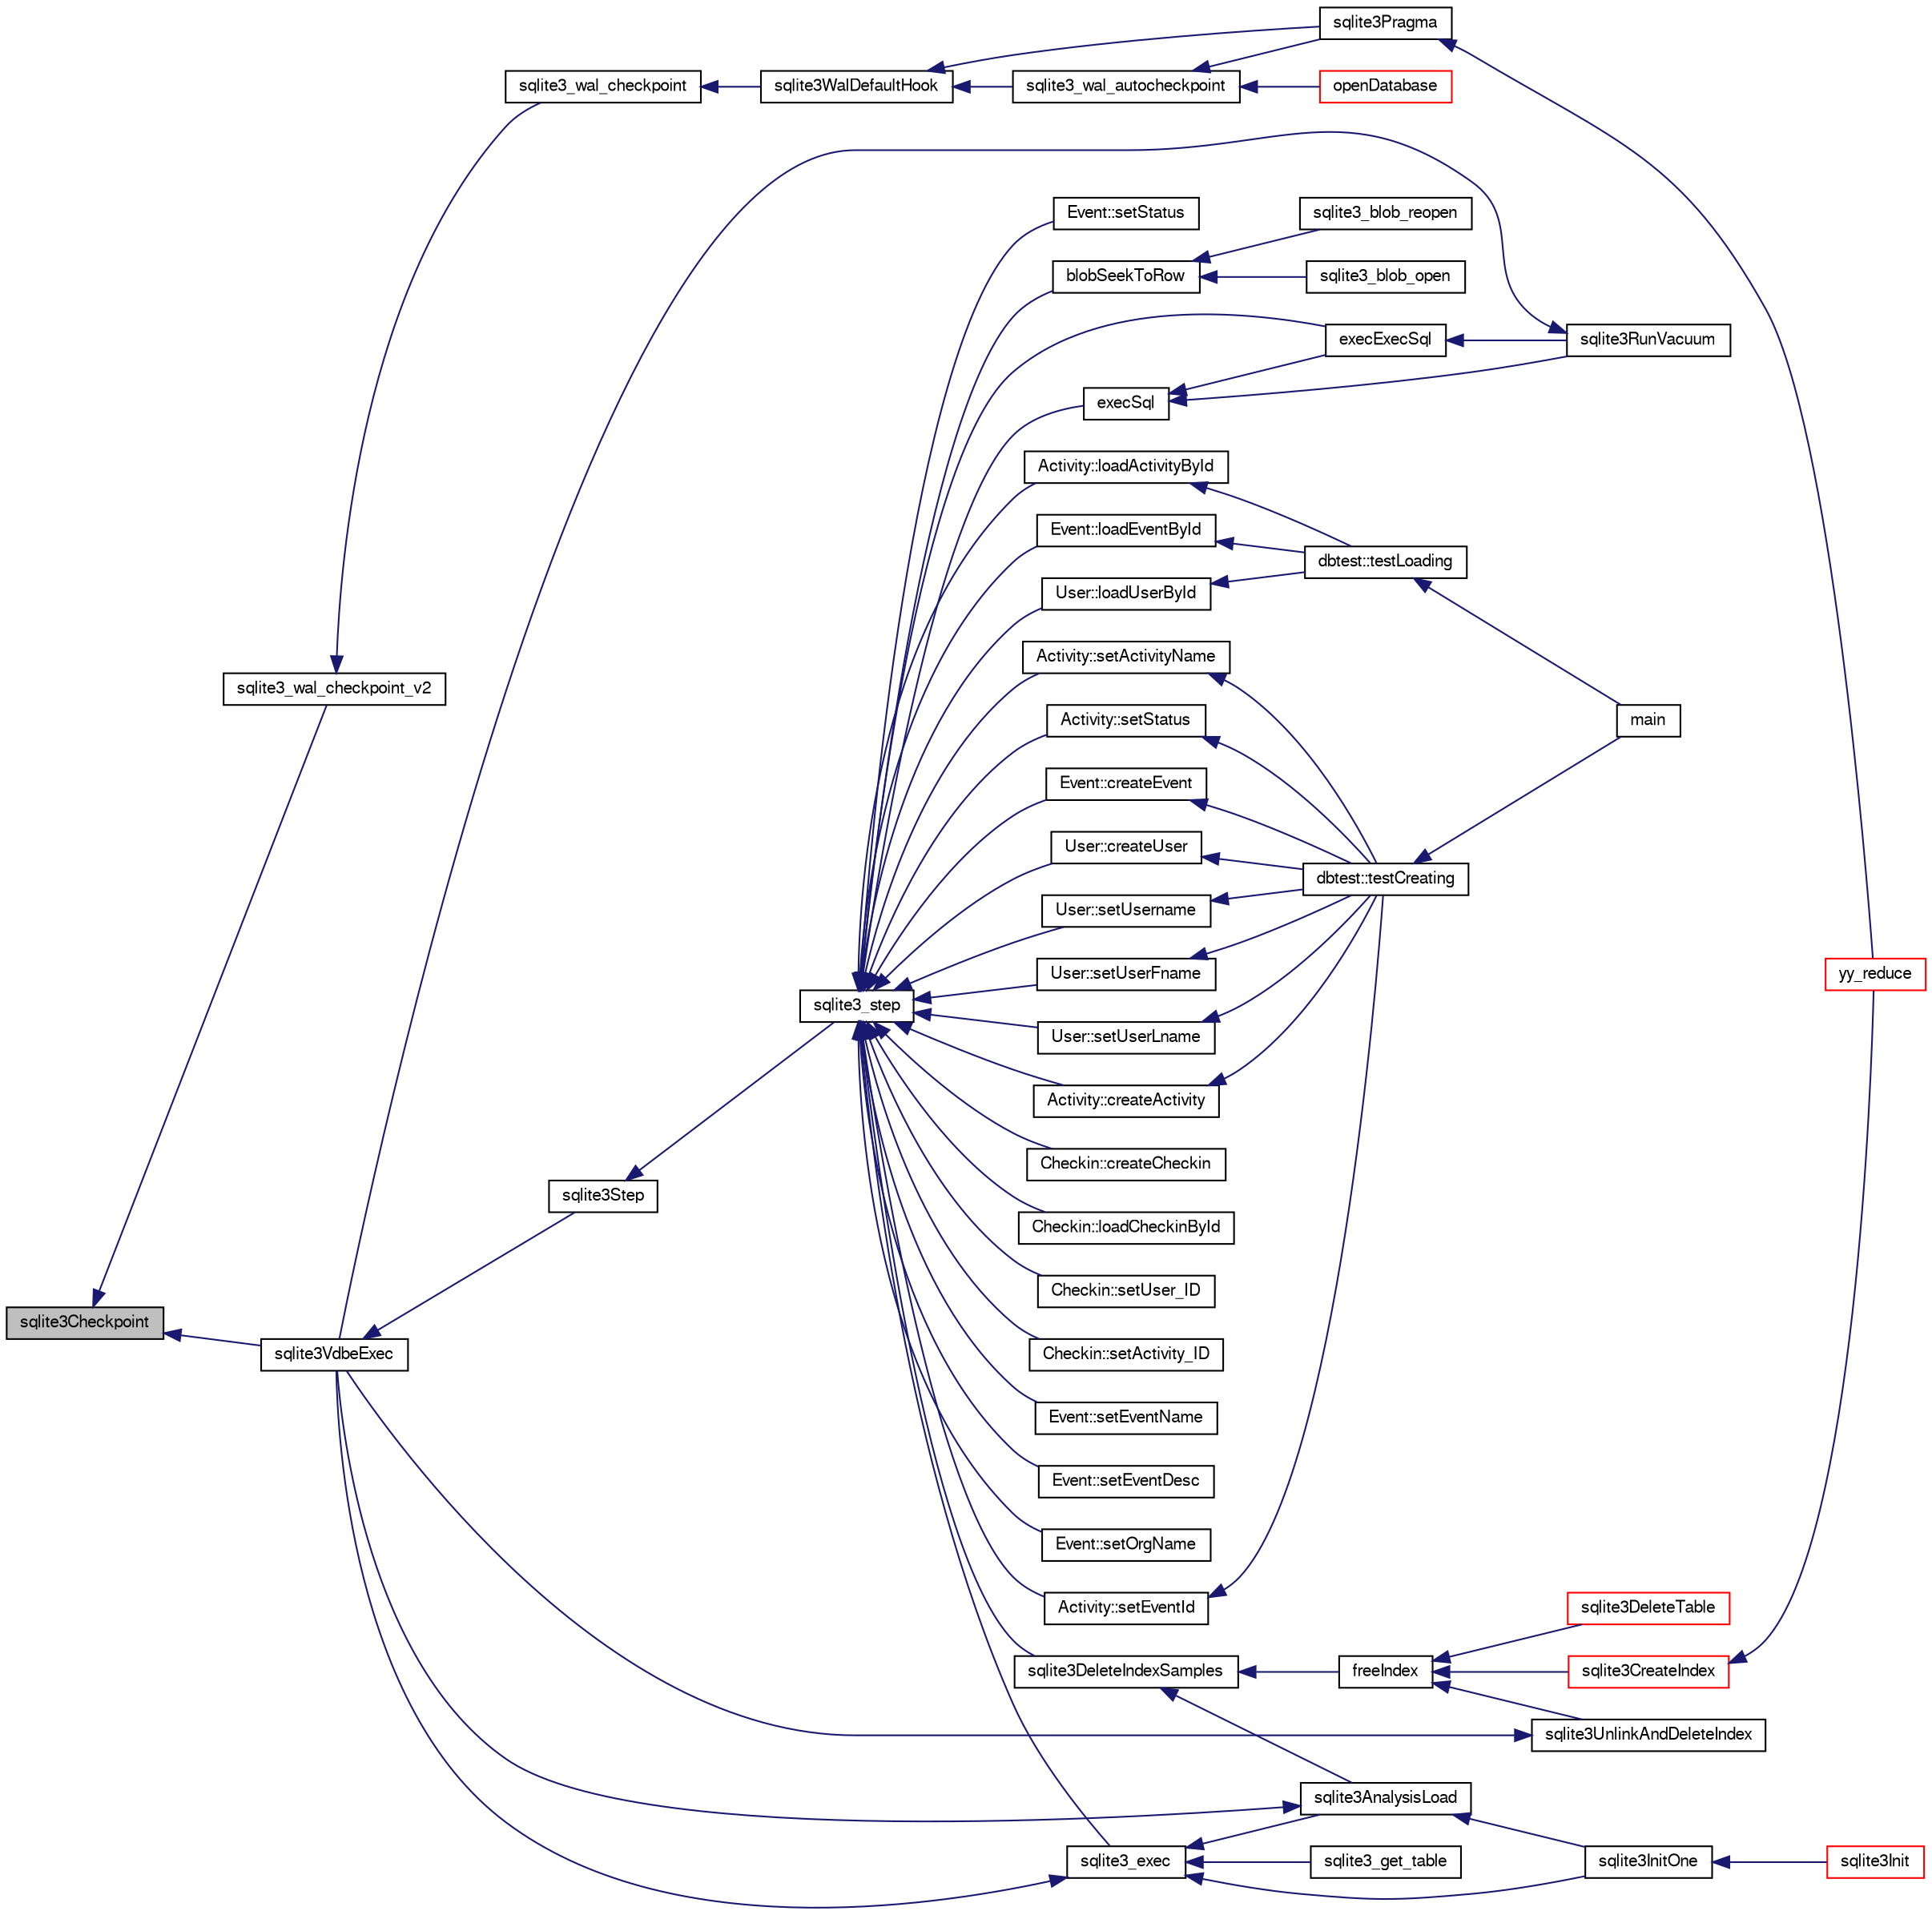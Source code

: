 digraph "sqlite3Checkpoint"
{
  edge [fontname="FreeSans",fontsize="10",labelfontname="FreeSans",labelfontsize="10"];
  node [fontname="FreeSans",fontsize="10",shape=record];
  rankdir="LR";
  Node470203 [label="sqlite3Checkpoint",height=0.2,width=0.4,color="black", fillcolor="grey75", style="filled", fontcolor="black"];
  Node470203 -> Node470204 [dir="back",color="midnightblue",fontsize="10",style="solid",fontname="FreeSans"];
  Node470204 [label="sqlite3VdbeExec",height=0.2,width=0.4,color="black", fillcolor="white", style="filled",URL="$sqlite3_8c.html#a8ce40a614bdc56719c4d642b1e4dfb21"];
  Node470204 -> Node470205 [dir="back",color="midnightblue",fontsize="10",style="solid",fontname="FreeSans"];
  Node470205 [label="sqlite3Step",height=0.2,width=0.4,color="black", fillcolor="white", style="filled",URL="$sqlite3_8c.html#a3f2872e873e2758a4beedad1d5113554"];
  Node470205 -> Node470206 [dir="back",color="midnightblue",fontsize="10",style="solid",fontname="FreeSans"];
  Node470206 [label="sqlite3_step",height=0.2,width=0.4,color="black", fillcolor="white", style="filled",URL="$sqlite3_8h.html#ac1e491ce36b7471eb28387f7d3c74334"];
  Node470206 -> Node470207 [dir="back",color="midnightblue",fontsize="10",style="solid",fontname="FreeSans"];
  Node470207 [label="Activity::createActivity",height=0.2,width=0.4,color="black", fillcolor="white", style="filled",URL="$classActivity.html#a813cc5e52c14ab49b39014c134e3425b"];
  Node470207 -> Node470208 [dir="back",color="midnightblue",fontsize="10",style="solid",fontname="FreeSans"];
  Node470208 [label="dbtest::testCreating",height=0.2,width=0.4,color="black", fillcolor="white", style="filled",URL="$classdbtest.html#a8193e88a7df657069c8a6bd09c8243b7"];
  Node470208 -> Node470209 [dir="back",color="midnightblue",fontsize="10",style="solid",fontname="FreeSans"];
  Node470209 [label="main",height=0.2,width=0.4,color="black", fillcolor="white", style="filled",URL="$test_8cpp.html#ae66f6b31b5ad750f1fe042a706a4e3d4"];
  Node470206 -> Node470210 [dir="back",color="midnightblue",fontsize="10",style="solid",fontname="FreeSans"];
  Node470210 [label="Activity::loadActivityById",height=0.2,width=0.4,color="black", fillcolor="white", style="filled",URL="$classActivity.html#abe4ffb4f08a47212ebf9013259d9e7fd"];
  Node470210 -> Node470211 [dir="back",color="midnightblue",fontsize="10",style="solid",fontname="FreeSans"];
  Node470211 [label="dbtest::testLoading",height=0.2,width=0.4,color="black", fillcolor="white", style="filled",URL="$classdbtest.html#a6f98d82a2c8e2b9040848763504ddae1"];
  Node470211 -> Node470209 [dir="back",color="midnightblue",fontsize="10",style="solid",fontname="FreeSans"];
  Node470206 -> Node470212 [dir="back",color="midnightblue",fontsize="10",style="solid",fontname="FreeSans"];
  Node470212 [label="Activity::setEventId",height=0.2,width=0.4,color="black", fillcolor="white", style="filled",URL="$classActivity.html#adb1d0fd0d08f473e068f0a4086bfa9ca"];
  Node470212 -> Node470208 [dir="back",color="midnightblue",fontsize="10",style="solid",fontname="FreeSans"];
  Node470206 -> Node470213 [dir="back",color="midnightblue",fontsize="10",style="solid",fontname="FreeSans"];
  Node470213 [label="Activity::setActivityName",height=0.2,width=0.4,color="black", fillcolor="white", style="filled",URL="$classActivity.html#a62dc3737b33915a36086f9dd26d16a81"];
  Node470213 -> Node470208 [dir="back",color="midnightblue",fontsize="10",style="solid",fontname="FreeSans"];
  Node470206 -> Node470214 [dir="back",color="midnightblue",fontsize="10",style="solid",fontname="FreeSans"];
  Node470214 [label="Activity::setStatus",height=0.2,width=0.4,color="black", fillcolor="white", style="filled",URL="$classActivity.html#af618135a7738f4d2a7ee147a8ef912ea"];
  Node470214 -> Node470208 [dir="back",color="midnightblue",fontsize="10",style="solid",fontname="FreeSans"];
  Node470206 -> Node470215 [dir="back",color="midnightblue",fontsize="10",style="solid",fontname="FreeSans"];
  Node470215 [label="Checkin::createCheckin",height=0.2,width=0.4,color="black", fillcolor="white", style="filled",URL="$classCheckin.html#a4e40acdf7fff0e607f6de4f24f3a163c"];
  Node470206 -> Node470216 [dir="back",color="midnightblue",fontsize="10",style="solid",fontname="FreeSans"];
  Node470216 [label="Checkin::loadCheckinById",height=0.2,width=0.4,color="black", fillcolor="white", style="filled",URL="$classCheckin.html#a3461f70ea6c68475225f2a07f78a21e0"];
  Node470206 -> Node470217 [dir="back",color="midnightblue",fontsize="10",style="solid",fontname="FreeSans"];
  Node470217 [label="Checkin::setUser_ID",height=0.2,width=0.4,color="black", fillcolor="white", style="filled",URL="$classCheckin.html#a76ab640f4f912876dbebf183db5359c6"];
  Node470206 -> Node470218 [dir="back",color="midnightblue",fontsize="10",style="solid",fontname="FreeSans"];
  Node470218 [label="Checkin::setActivity_ID",height=0.2,width=0.4,color="black", fillcolor="white", style="filled",URL="$classCheckin.html#ab2ff3ec2604ec73a42af25874a00b232"];
  Node470206 -> Node470219 [dir="back",color="midnightblue",fontsize="10",style="solid",fontname="FreeSans"];
  Node470219 [label="Event::createEvent",height=0.2,width=0.4,color="black", fillcolor="white", style="filled",URL="$classEvent.html#a77adb9f4a46ffb32c2d931f0691f5903"];
  Node470219 -> Node470208 [dir="back",color="midnightblue",fontsize="10",style="solid",fontname="FreeSans"];
  Node470206 -> Node470220 [dir="back",color="midnightblue",fontsize="10",style="solid",fontname="FreeSans"];
  Node470220 [label="Event::loadEventById",height=0.2,width=0.4,color="black", fillcolor="white", style="filled",URL="$classEvent.html#afa66cea33f722dbeecb69cc98fdea055"];
  Node470220 -> Node470211 [dir="back",color="midnightblue",fontsize="10",style="solid",fontname="FreeSans"];
  Node470206 -> Node470221 [dir="back",color="midnightblue",fontsize="10",style="solid",fontname="FreeSans"];
  Node470221 [label="Event::setEventName",height=0.2,width=0.4,color="black", fillcolor="white", style="filled",URL="$classEvent.html#a10596b6ca077df05184e30d62b08729d"];
  Node470206 -> Node470222 [dir="back",color="midnightblue",fontsize="10",style="solid",fontname="FreeSans"];
  Node470222 [label="Event::setEventDesc",height=0.2,width=0.4,color="black", fillcolor="white", style="filled",URL="$classEvent.html#ae36b8377dcae792f1c5c4726024c981b"];
  Node470206 -> Node470223 [dir="back",color="midnightblue",fontsize="10",style="solid",fontname="FreeSans"];
  Node470223 [label="Event::setOrgName",height=0.2,width=0.4,color="black", fillcolor="white", style="filled",URL="$classEvent.html#a19aac0f776bd764563a54977656cf680"];
  Node470206 -> Node470224 [dir="back",color="midnightblue",fontsize="10",style="solid",fontname="FreeSans"];
  Node470224 [label="Event::setStatus",height=0.2,width=0.4,color="black", fillcolor="white", style="filled",URL="$classEvent.html#ab0a6b9285af0f4172eb841e2b80f8972"];
  Node470206 -> Node470225 [dir="back",color="midnightblue",fontsize="10",style="solid",fontname="FreeSans"];
  Node470225 [label="blobSeekToRow",height=0.2,width=0.4,color="black", fillcolor="white", style="filled",URL="$sqlite3_8c.html#afff57e13332b98c8a44a7cebe38962ab"];
  Node470225 -> Node470226 [dir="back",color="midnightblue",fontsize="10",style="solid",fontname="FreeSans"];
  Node470226 [label="sqlite3_blob_open",height=0.2,width=0.4,color="black", fillcolor="white", style="filled",URL="$sqlite3_8h.html#adb8ad839a5bdd62a43785132bc7dd518"];
  Node470225 -> Node470227 [dir="back",color="midnightblue",fontsize="10",style="solid",fontname="FreeSans"];
  Node470227 [label="sqlite3_blob_reopen",height=0.2,width=0.4,color="black", fillcolor="white", style="filled",URL="$sqlite3_8h.html#abc77c24fdc0150138490359a94360f7e"];
  Node470206 -> Node470228 [dir="back",color="midnightblue",fontsize="10",style="solid",fontname="FreeSans"];
  Node470228 [label="sqlite3DeleteIndexSamples",height=0.2,width=0.4,color="black", fillcolor="white", style="filled",URL="$sqlite3_8c.html#aaeda0302fbf61397ec009f65bed047ef"];
  Node470228 -> Node470229 [dir="back",color="midnightblue",fontsize="10",style="solid",fontname="FreeSans"];
  Node470229 [label="sqlite3AnalysisLoad",height=0.2,width=0.4,color="black", fillcolor="white", style="filled",URL="$sqlite3_8c.html#a48a2301c27e1d3d68708b9b8761b5a01"];
  Node470229 -> Node470204 [dir="back",color="midnightblue",fontsize="10",style="solid",fontname="FreeSans"];
  Node470229 -> Node470230 [dir="back",color="midnightblue",fontsize="10",style="solid",fontname="FreeSans"];
  Node470230 [label="sqlite3InitOne",height=0.2,width=0.4,color="black", fillcolor="white", style="filled",URL="$sqlite3_8c.html#ac4318b25df65269906b0379251fe9b85"];
  Node470230 -> Node470231 [dir="back",color="midnightblue",fontsize="10",style="solid",fontname="FreeSans"];
  Node470231 [label="sqlite3Init",height=0.2,width=0.4,color="red", fillcolor="white", style="filled",URL="$sqlite3_8c.html#aed74e3dc765631a833f522f425ff5a48"];
  Node470228 -> Node470331 [dir="back",color="midnightblue",fontsize="10",style="solid",fontname="FreeSans"];
  Node470331 [label="freeIndex",height=0.2,width=0.4,color="black", fillcolor="white", style="filled",URL="$sqlite3_8c.html#a00907c99c18d5bcb9d0b38c077146c31"];
  Node470331 -> Node470332 [dir="back",color="midnightblue",fontsize="10",style="solid",fontname="FreeSans"];
  Node470332 [label="sqlite3UnlinkAndDeleteIndex",height=0.2,width=0.4,color="black", fillcolor="white", style="filled",URL="$sqlite3_8c.html#a889f2dcb438c56db37a6d61e9f25e244"];
  Node470332 -> Node470204 [dir="back",color="midnightblue",fontsize="10",style="solid",fontname="FreeSans"];
  Node470331 -> Node470333 [dir="back",color="midnightblue",fontsize="10",style="solid",fontname="FreeSans"];
  Node470333 [label="sqlite3DeleteTable",height=0.2,width=0.4,color="red", fillcolor="white", style="filled",URL="$sqlite3_8c.html#a7fd3d507375a381a3807f92735318973"];
  Node470331 -> Node470243 [dir="back",color="midnightblue",fontsize="10",style="solid",fontname="FreeSans"];
  Node470243 [label="sqlite3CreateIndex",height=0.2,width=0.4,color="red", fillcolor="white", style="filled",URL="$sqlite3_8c.html#a8dbe5e590ab6c58a8c45f34f7c81e825"];
  Node470243 -> Node470234 [dir="back",color="midnightblue",fontsize="10",style="solid",fontname="FreeSans"];
  Node470234 [label="yy_reduce",height=0.2,width=0.4,color="red", fillcolor="white", style="filled",URL="$sqlite3_8c.html#a7c419a9b25711c666a9a2449ef377f14"];
  Node470206 -> Node470397 [dir="back",color="midnightblue",fontsize="10",style="solid",fontname="FreeSans"];
  Node470397 [label="sqlite3_exec",height=0.2,width=0.4,color="black", fillcolor="white", style="filled",URL="$sqlite3_8h.html#a97487ec8150e0bcc8fa392ab8f0e24db"];
  Node470397 -> Node470204 [dir="back",color="midnightblue",fontsize="10",style="solid",fontname="FreeSans"];
  Node470397 -> Node470229 [dir="back",color="midnightblue",fontsize="10",style="solid",fontname="FreeSans"];
  Node470397 -> Node470230 [dir="back",color="midnightblue",fontsize="10",style="solid",fontname="FreeSans"];
  Node470397 -> Node470398 [dir="back",color="midnightblue",fontsize="10",style="solid",fontname="FreeSans"];
  Node470398 [label="sqlite3_get_table",height=0.2,width=0.4,color="black", fillcolor="white", style="filled",URL="$sqlite3_8h.html#a5effeac4e12df57beaa35c5be1f61579"];
  Node470206 -> Node470388 [dir="back",color="midnightblue",fontsize="10",style="solid",fontname="FreeSans"];
  Node470388 [label="execSql",height=0.2,width=0.4,color="black", fillcolor="white", style="filled",URL="$sqlite3_8c.html#a7d16651b98a110662f4c265eff0246cb"];
  Node470388 -> Node470389 [dir="back",color="midnightblue",fontsize="10",style="solid",fontname="FreeSans"];
  Node470389 [label="execExecSql",height=0.2,width=0.4,color="black", fillcolor="white", style="filled",URL="$sqlite3_8c.html#ac1be09a6c047f21133d16378d301e0d4"];
  Node470389 -> Node470390 [dir="back",color="midnightblue",fontsize="10",style="solid",fontname="FreeSans"];
  Node470390 [label="sqlite3RunVacuum",height=0.2,width=0.4,color="black", fillcolor="white", style="filled",URL="$sqlite3_8c.html#a5e83ddc7b3e7e8e79ad5d1fc92de1d2f"];
  Node470390 -> Node470204 [dir="back",color="midnightblue",fontsize="10",style="solid",fontname="FreeSans"];
  Node470388 -> Node470390 [dir="back",color="midnightblue",fontsize="10",style="solid",fontname="FreeSans"];
  Node470206 -> Node470389 [dir="back",color="midnightblue",fontsize="10",style="solid",fontname="FreeSans"];
  Node470206 -> Node470391 [dir="back",color="midnightblue",fontsize="10",style="solid",fontname="FreeSans"];
  Node470391 [label="User::createUser",height=0.2,width=0.4,color="black", fillcolor="white", style="filled",URL="$classUser.html#a22ed673939e8cc0a136130b809bba513"];
  Node470391 -> Node470208 [dir="back",color="midnightblue",fontsize="10",style="solid",fontname="FreeSans"];
  Node470206 -> Node470392 [dir="back",color="midnightblue",fontsize="10",style="solid",fontname="FreeSans"];
  Node470392 [label="User::loadUserById",height=0.2,width=0.4,color="black", fillcolor="white", style="filled",URL="$classUser.html#a863377665b7fb83c5547dcf9727f5092"];
  Node470392 -> Node470211 [dir="back",color="midnightblue",fontsize="10",style="solid",fontname="FreeSans"];
  Node470206 -> Node470393 [dir="back",color="midnightblue",fontsize="10",style="solid",fontname="FreeSans"];
  Node470393 [label="User::setUsername",height=0.2,width=0.4,color="black", fillcolor="white", style="filled",URL="$classUser.html#aa0497022a136cb78de785b0a39ae60b1"];
  Node470393 -> Node470208 [dir="back",color="midnightblue",fontsize="10",style="solid",fontname="FreeSans"];
  Node470206 -> Node470394 [dir="back",color="midnightblue",fontsize="10",style="solid",fontname="FreeSans"];
  Node470394 [label="User::setUserFname",height=0.2,width=0.4,color="black", fillcolor="white", style="filled",URL="$classUser.html#a72657eb55cd0ca437b4841a43f19912f"];
  Node470394 -> Node470208 [dir="back",color="midnightblue",fontsize="10",style="solid",fontname="FreeSans"];
  Node470206 -> Node470395 [dir="back",color="midnightblue",fontsize="10",style="solid",fontname="FreeSans"];
  Node470395 [label="User::setUserLname",height=0.2,width=0.4,color="black", fillcolor="white", style="filled",URL="$classUser.html#aa25973387e5afe1aa6f60dd6545e33b5"];
  Node470395 -> Node470208 [dir="back",color="midnightblue",fontsize="10",style="solid",fontname="FreeSans"];
  Node470203 -> Node470465 [dir="back",color="midnightblue",fontsize="10",style="solid",fontname="FreeSans"];
  Node470465 [label="sqlite3_wal_checkpoint_v2",height=0.2,width=0.4,color="black", fillcolor="white", style="filled",URL="$sqlite3_8h.html#a074441ba2d0426a8684cc2d379e74163"];
  Node470465 -> Node470466 [dir="back",color="midnightblue",fontsize="10",style="solid",fontname="FreeSans"];
  Node470466 [label="sqlite3_wal_checkpoint",height=0.2,width=0.4,color="black", fillcolor="white", style="filled",URL="$sqlite3_8h.html#a5256a357264a12d3935888280d4b8fa0"];
  Node470466 -> Node470467 [dir="back",color="midnightblue",fontsize="10",style="solid",fontname="FreeSans"];
  Node470467 [label="sqlite3WalDefaultHook",height=0.2,width=0.4,color="black", fillcolor="white", style="filled",URL="$sqlite3_8c.html#a4a9ed7c3fcab46b3d82eb79ede8c4f77"];
  Node470467 -> Node470282 [dir="back",color="midnightblue",fontsize="10",style="solid",fontname="FreeSans"];
  Node470282 [label="sqlite3Pragma",height=0.2,width=0.4,color="black", fillcolor="white", style="filled",URL="$sqlite3_8c.html#a111391370f58f8e6a6eca51fd34d62ed"];
  Node470282 -> Node470234 [dir="back",color="midnightblue",fontsize="10",style="solid",fontname="FreeSans"];
  Node470467 -> Node470468 [dir="back",color="midnightblue",fontsize="10",style="solid",fontname="FreeSans"];
  Node470468 [label="sqlite3_wal_autocheckpoint",height=0.2,width=0.4,color="black", fillcolor="white", style="filled",URL="$sqlite3_8h.html#acdc3742b48372dce0e839ce0f89747be"];
  Node470468 -> Node470282 [dir="back",color="midnightblue",fontsize="10",style="solid",fontname="FreeSans"];
  Node470468 -> Node470439 [dir="back",color="midnightblue",fontsize="10",style="solid",fontname="FreeSans"];
  Node470439 [label="openDatabase",height=0.2,width=0.4,color="red", fillcolor="white", style="filled",URL="$sqlite3_8c.html#a6a9c3bc3a64234e863413f41db473758"];
}
